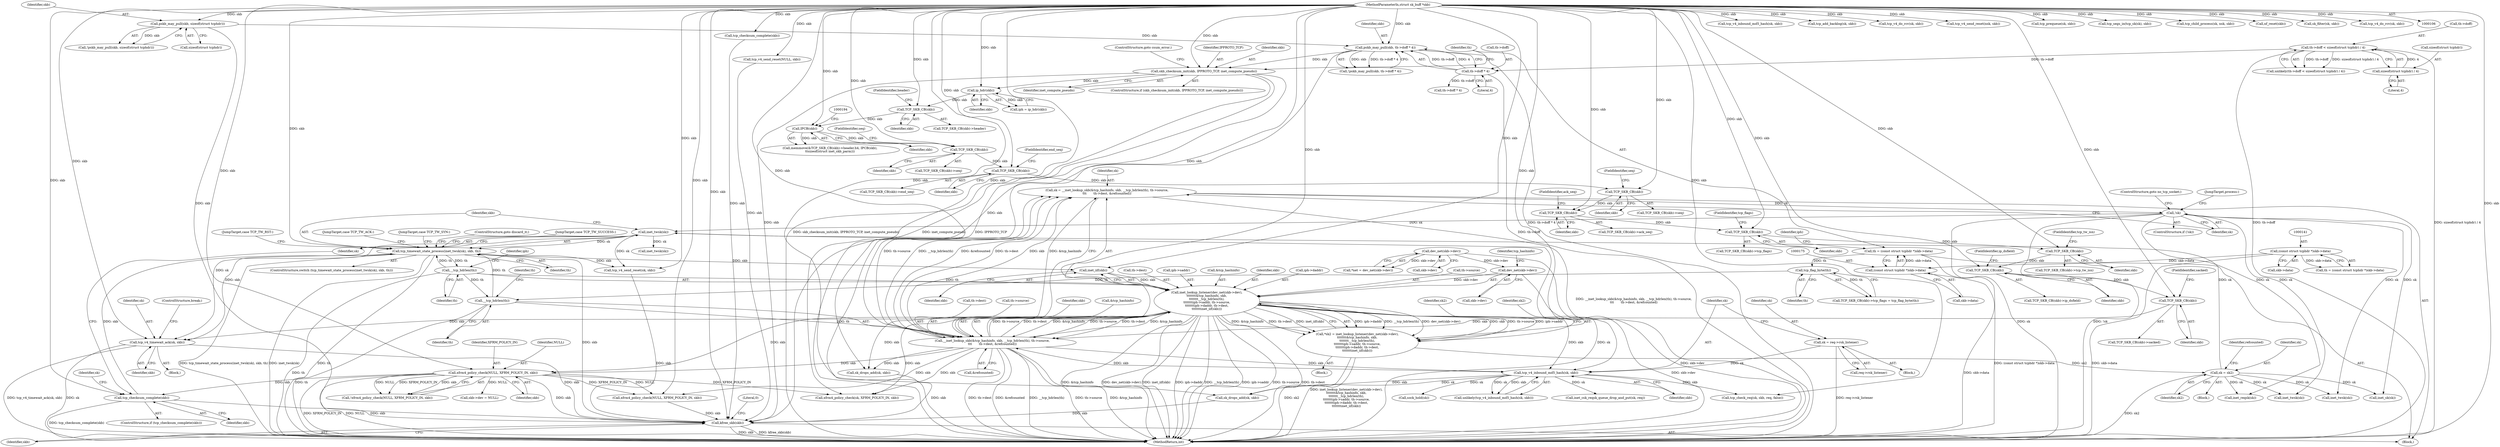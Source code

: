 digraph "0_linux_ac6e780070e30e4c35bd395acfe9191e6268bdd3@pointer" {
"1000584" [label="(Call,tcp_v4_timewait_ack(sk, skb))"];
"1000536" [label="(Call,inet_twsk(sk))"];
"1000285" [label="(Call,!sk)"];
"1000268" [label="(Call,sk = __inet_lookup_skb(&tcp_hashinfo, skb, __tcp_hdrlen(th), th->source,\n\t\t\t       th->dest, &refcounted))"];
"1000270" [label="(Call,__inet_lookup_skb(&tcp_hashinfo, skb, __tcp_hdrlen(th), th->source,\n\t\t\t       th->dest, &refcounted))"];
"1000546" [label="(Call,inet_lookup_listener(dev_net(skb->dev),\n\t\t\t\t\t\t\t&tcp_hashinfo, skb,\n\t\t\t\t\t\t\t__tcp_hdrlen(th),\n\t\t\t\t\t\t\tiph->saddr, th->source,\n\t\t\t\t\t\t\tiph->daddr, th->dest,\n\t\t\t\t\t\t\tinet_iif(skb)))"];
"1000547" [label="(Call,dev_net(skb->dev))"];
"1000112" [label="(Call,dev_net(skb->dev))"];
"1000568" [label="(Call,inet_iif(skb))"];
"1000535" [label="(Call,tcp_timewait_state_process(inet_twsk(sk), skb, th))"];
"1000527" [label="(Call,tcp_checksum_complete(skb))"];
"1000517" [label="(Call,xfrm4_policy_check(NULL, XFRM_POLICY_IN, skb))"];
"1000107" [label="(MethodParameterIn,struct sk_buff *skb)"];
"1000274" [label="(Call,__tcp_hdrlen(th))"];
"1000554" [label="(Call,__tcp_hdrlen(th))"];
"1000246" [label="(Call,tcp_flag_byte(th))"];
"1000172" [label="(Call,th = (const struct tcphdr *)skb->data)"];
"1000174" [label="(Call,(const struct tcphdr *)skb->data)"];
"1000140" [label="(Call,(const struct tcphdr *)skb->data)"];
"1000316" [label="(Call,tcp_v4_inbound_md5_hash(sk, skb))"];
"1000309" [label="(Call,sk = req->rsk_listener)"];
"1000263" [label="(Call,TCP_SKB_CB(skb))"];
"1000256" [label="(Call,TCP_SKB_CB(skb))"];
"1000250" [label="(Call,TCP_SKB_CB(skb))"];
"1000243" [label="(Call,TCP_SKB_CB(skb))"];
"1000234" [label="(Call,TCP_SKB_CB(skb))"];
"1000212" [label="(Call,TCP_SKB_CB(skb))"];
"1000207" [label="(Call,TCP_SKB_CB(skb))"];
"1000198" [label="(Call,TCP_SKB_CB(skb))"];
"1000191" [label="(Call,IPCB(skb))"];
"1000187" [label="(Call,TCP_SKB_CB(skb))"];
"1000181" [label="(Call,ip_hdr(skb))"];
"1000167" [label="(Call,skb_checksum_init(skb, IPPROTO_TCP, inet_compute_pseudo))"];
"1000158" [label="(Call,pskb_may_pull(skb, th->doff * 4))"];
"1000133" [label="(Call,pskb_may_pull(skb, sizeof(struct tcphdr)))"];
"1000160" [label="(Call,th->doff * 4)"];
"1000147" [label="(Call,th->doff < sizeof(struct tcphdr) / 4)"];
"1000151" [label="(Call,sizeof(struct tcphdr) / 4)"];
"1000576" [label="(Call,sk = sk2)"];
"1000544" [label="(Call,*sk2 = inet_lookup_listener(dev_net(skb->dev),\n\t\t\t\t\t\t\t&tcp_hashinfo, skb,\n\t\t\t\t\t\t\t__tcp_hdrlen(th),\n\t\t\t\t\t\t\tiph->saddr, th->source,\n\t\t\t\t\t\t\tiph->daddr, th->dest,\n\t\t\t\t\t\t\tinet_iif(skb)))"];
"1000501" [label="(Call,kfree_skb(skb))"];
"1000572" [label="(Block,)"];
"1000182" [label="(Identifier,skb)"];
"1000242" [label="(Call,TCP_SKB_CB(skb)->tcp_flags)"];
"1000243" [label="(Call,TCP_SKB_CB(skb))"];
"1000315" [label="(Call,unlikely(tcp_v4_inbound_md5_hash(sk, skb)))"];
"1000258" [label="(FieldIdentifier,ip_dsfield)"];
"1000311" [label="(Call,req->rsk_listener)"];
"1000151" [label="(Call,sizeof(struct tcphdr) / 4)"];
"1000186" [label="(Call,TCP_SKB_CB(skb)->header)"];
"1000257" [label="(Identifier,skb)"];
"1000273" [label="(Identifier,skb)"];
"1000212" [label="(Call,TCP_SKB_CB(skb))"];
"1000270" [label="(Call,__inet_lookup_skb(&tcp_hashinfo, skb, __tcp_hdrlen(th), th->source,\n\t\t\t       th->dest, &refcounted))"];
"1000277" [label="(Identifier,th)"];
"1000213" [label="(Identifier,skb)"];
"1000271" [label="(Call,&tcp_hashinfo)"];
"1000548" [label="(Call,skb->dev)"];
"1000404" [label="(Call,tcp_v4_inbound_md5_hash(sk, skb))"];
"1000211" [label="(Call,TCP_SKB_CB(skb)->seq)"];
"1000146" [label="(Call,unlikely(th->doff < sizeof(struct tcphdr) / 4))"];
"1000461" [label="(Call,tcp_add_backlog(sk, skb))"];
"1000541" [label="(JumpTarget,case TCP_TW_SYN:)"];
"1000265" [label="(FieldIdentifier,sacked)"];
"1000275" [label="(Identifier,th)"];
"1000587" [label="(ControlStructure,break;)"];
"1000241" [label="(Call,TCP_SKB_CB(skb)->tcp_flags = tcp_flag_byte(th))"];
"1000233" [label="(Call,TCP_SKB_CB(skb)->ack_seq)"];
"1000578" [label="(Identifier,sk2)"];
"1000154" [label="(Literal,4)"];
"1000537" [label="(Identifier,sk)"];
"1000179" [label="(Call,iph = ip_hdr(skb))"];
"1000585" [label="(Identifier,sk)"];
"1000306" [label="(Call,inet_reqsk(sk))"];
"1000176" [label="(Call,skb->data)"];
"1000571" [label="(Identifier,sk2)"];
"1000170" [label="(Identifier,inet_compute_pseudo)"];
"1000132" [label="(Call,!pskb_may_pull(skb, sizeof(struct tcphdr)))"];
"1000234" [label="(Call,TCP_SKB_CB(skb))"];
"1000209" [label="(FieldIdentifier,end_seq)"];
"1000484" [label="(Call,tcp_checksum_complete(skb))"];
"1000236" [label="(FieldIdentifier,ack_seq)"];
"1000456" [label="(Call,tcp_v4_do_rcv(sk, skb))"];
"1000227" [label="(Call,th->doff * 4)"];
"1000568" [label="(Call,inet_iif(skb))"];
"1000287" [label="(ControlStructure,goto no_tcp_socket;)"];
"1000597" [label="(ControlStructure,goto discard_it;)"];
"1000247" [label="(Identifier,th)"];
"1000334" [label="(Call,inet_csk_reqsk_queue_drop_and_put(sk, req))"];
"1000252" [label="(FieldIdentifier,tcp_tw_isn)"];
"1000398" [label="(Call,xfrm4_policy_check(sk, XFRM_POLICY_IN, skb))"];
"1000167" [label="(Call,skb_checksum_init(skb, IPPROTO_TCP, inet_compute_pseudo))"];
"1000256" [label="(Call,TCP_SKB_CB(skb))"];
"1000371" [label="(Call,tcp_v4_send_reset(nsk, skb))"];
"1000206" [label="(Call,TCP_SKB_CB(skb)->end_seq)"];
"1000171" [label="(ControlStructure,goto csum_error;)"];
"1000527" [label="(Call,tcp_checksum_complete(skb))"];
"1000189" [label="(FieldIdentifier,header)"];
"1000251" [label="(Identifier,skb)"];
"1000520" [label="(Identifier,skb)"];
"1000596" [label="(JumpTarget,case TCP_TW_SUCCESS:)"];
"1000161" [label="(Call,th->doff)"];
"1000546" [label="(Call,inet_lookup_listener(dev_net(skb->dev),\n\t\t\t\t\t\t\t&tcp_hashinfo, skb,\n\t\t\t\t\t\t\t__tcp_hdrlen(th),\n\t\t\t\t\t\t\tiph->saddr, th->source,\n\t\t\t\t\t\t\tiph->daddr, th->dest,\n\t\t\t\t\t\t\tinet_iif(skb)))"];
"1000142" [label="(Call,skb->data)"];
"1000164" [label="(Literal,4)"];
"1000309" [label="(Call,sk = req->rsk_listener)"];
"1000160" [label="(Call,th->doff * 4)"];
"1000169" [label="(Identifier,IPPROTO_TCP)"];
"1000542" [label="(Block,)"];
"1000200" [label="(FieldIdentifier,seq)"];
"1000264" [label="(Identifier,skb)"];
"1000245" [label="(FieldIdentifier,tcp_flags)"];
"1000557" [label="(Identifier,iph)"];
"1000544" [label="(Call,*sk2 = inet_lookup_listener(dev_net(skb->dev),\n\t\t\t\t\t\t\t&tcp_hashinfo, skb,\n\t\t\t\t\t\t\t__tcp_hdrlen(th),\n\t\t\t\t\t\t\tiph->saddr, th->source,\n\t\t\t\t\t\t\tiph->daddr, th->dest,\n\t\t\t\t\t\t\tinet_iif(skb)))"];
"1000588" [label="(JumpTarget,case TCP_TW_RST:)"];
"1000168" [label="(Identifier,skb)"];
"1000451" [label="(Call,tcp_prequeue(sk, skb))"];
"1000244" [label="(Identifier,skb)"];
"1000263" [label="(Call,TCP_SKB_CB(skb))"];
"1000288" [label="(JumpTarget,process:)"];
"1000547" [label="(Call,dev_net(skb->dev))"];
"1000192" [label="(Identifier,skb)"];
"1000310" [label="(Identifier,sk)"];
"1000523" [label="(Call,inet_twsk(sk))"];
"1000318" [label="(Identifier,skb)"];
"1000285" [label="(Call,!sk)"];
"1000279" [label="(Call,th->dest)"];
"1000497" [label="(Call,tcp_v4_send_reset(NULL, skb))"];
"1000250" [label="(Call,TCP_SKB_CB(skb))"];
"1000437" [label="(Call,tcp_segs_in(tcp_sk(sk), skb))"];
"1000586" [label="(Identifier,skb)"];
"1000345" [label="(Call,tcp_check_req(sk, skb, req, false))"];
"1000366" [label="(Call,tcp_child_process(sk, nsk, skb))"];
"1000540" [label="(Block,)"];
"1000531" [label="(Call,inet_twsk(sk))"];
"1000517" [label="(Call,xfrm4_policy_check(NULL, XFRM_POLICY_IN, skb))"];
"1000249" [label="(Call,TCP_SKB_CB(skb)->tcp_tw_isn)"];
"1000545" [label="(Identifier,sk2)"];
"1000157" [label="(Call,!pskb_may_pull(skb, th->doff * 4))"];
"1000553" [label="(Identifier,skb)"];
"1000110" [label="(Call,*net = dev_net(skb->dev))"];
"1000535" [label="(Call,tcp_timewait_state_process(inet_twsk(sk), skb, th))"];
"1000574" [label="(Call,inet_twsk(sk))"];
"1000538" [label="(Identifier,skb)"];
"1000536" [label="(Call,inet_twsk(sk))"];
"1000148" [label="(Call,th->doff)"];
"1000108" [label="(Block,)"];
"1000147" [label="(Call,th->doff < sizeof(struct tcphdr) / 4)"];
"1000320" [label="(Call,sk_drops_add(sk, skb))"];
"1000183" [label="(Call,memmove(&TCP_SKB_CB(skb)->header.h4, IPCB(skb),\n\t\tsizeof(struct inet_skb_parm)))"];
"1000133" [label="(Call,pskb_may_pull(skb, sizeof(struct tcphdr)))"];
"1000554" [label="(Call,__tcp_hdrlen(th))"];
"1000107" [label="(MethodParameterIn,struct sk_buff *skb)"];
"1000539" [label="(Identifier,th)"];
"1000532" [label="(Identifier,sk)"];
"1000282" [label="(Call,&refcounted)"];
"1000269" [label="(Identifier,sk)"];
"1000338" [label="(Call,sock_hold(sk))"];
"1000268" [label="(Call,sk = __inet_lookup_skb(&tcp_hashinfo, skb, __tcp_hdrlen(th), th->source,\n\t\t\t       th->dest, &refcounted))"];
"1000274" [label="(Call,__tcp_hdrlen(th))"];
"1000408" [label="(Call,nf_reset(skb))"];
"1000516" [label="(Call,!xfrm4_policy_check(NULL, XFRM_POLICY_IN, skb))"];
"1000174" [label="(Call,(const struct tcphdr *)skb->data)"];
"1000134" [label="(Identifier,skb)"];
"1000276" [label="(Call,th->source)"];
"1000152" [label="(Call,sizeof(struct tcphdr))"];
"1000317" [label="(Identifier,sk)"];
"1000158" [label="(Call,pskb_may_pull(skb, th->doff * 4))"];
"1000208" [label="(Identifier,skb)"];
"1000262" [label="(Call,TCP_SKB_CB(skb)->sacked)"];
"1000519" [label="(Identifier,XFRM_POLICY_IN)"];
"1000569" [label="(Identifier,skb)"];
"1000197" [label="(Call,TCP_SKB_CB(skb)->seq)"];
"1000166" [label="(ControlStructure,if (skb_checksum_init(skb, IPPROTO_TCP, inet_compute_pseudo)))"];
"1000388" [label="(Call,inet_sk(sk))"];
"1000188" [label="(Identifier,skb)"];
"1000198" [label="(Call,TCP_SKB_CB(skb))"];
"1000562" [label="(Call,iph->daddr)"];
"1000559" [label="(Call,th->source)"];
"1000316" [label="(Call,tcp_v4_inbound_md5_hash(sk, skb))"];
"1000526" [label="(ControlStructure,if (tcp_checksum_complete(skb)))"];
"1000246" [label="(Call,tcp_flag_byte(th))"];
"1000191" [label="(Call,IPCB(skb))"];
"1000411" [label="(Call,sk_filter(sk, skb))"];
"1000552" [label="(Identifier,tcp_hashinfo)"];
"1000577" [label="(Identifier,sk)"];
"1000576" [label="(Call,sk = sk2)"];
"1000584" [label="(Call,tcp_v4_timewait_ack(sk, skb))"];
"1000555" [label="(Identifier,th)"];
"1000478" [label="(Call,xfrm4_policy_check(NULL, XFRM_POLICY_IN, skb))"];
"1000180" [label="(Identifier,iph)"];
"1000284" [label="(ControlStructure,if (!sk))"];
"1000565" [label="(Call,th->dest)"];
"1000518" [label="(Identifier,NULL)"];
"1000502" [label="(Identifier,skb)"];
"1000140" [label="(Call,(const struct tcphdr *)skb->data)"];
"1000286" [label="(Identifier,sk)"];
"1000113" [label="(Call,skb->dev)"];
"1000504" [label="(Literal,0)"];
"1000589" [label="(Call,tcp_v4_send_reset(sk, skb))"];
"1000138" [label="(Call,th = (const struct tcphdr *)skb->data)"];
"1000214" [label="(FieldIdentifier,seq)"];
"1000135" [label="(Call,sizeof(struct tcphdr))"];
"1000501" [label="(Call,kfree_skb(skb))"];
"1000556" [label="(Call,iph->saddr)"];
"1000207" [label="(Call,TCP_SKB_CB(skb))"];
"1000159" [label="(Identifier,skb)"];
"1000187" [label="(Call,TCP_SKB_CB(skb))"];
"1000506" [label="(Call,sk_drops_add(sk, skb))"];
"1000112" [label="(Call,dev_net(skb->dev))"];
"1000255" [label="(Call,TCP_SKB_CB(skb)->ip_dsfield)"];
"1000429" [label="(Call,tcp_v4_do_rcv(sk, skb))"];
"1000235" [label="(Identifier,skb)"];
"1000580" [label="(Identifier,refcounted)"];
"1000551" [label="(Call,&tcp_hashinfo)"];
"1000528" [label="(Identifier,skb)"];
"1000598" [label="(MethodReturn,int)"];
"1000173" [label="(Identifier,th)"];
"1000415" [label="(Call,skb->dev = NULL)"];
"1000172" [label="(Call,th = (const struct tcphdr *)skb->data)"];
"1000199" [label="(Identifier,skb)"];
"1000534" [label="(ControlStructure,switch (tcp_timewait_state_process(inet_twsk(sk), skb, th)))"];
"1000583" [label="(JumpTarget,case TCP_TW_ACK:)"];
"1000181" [label="(Call,ip_hdr(skb))"];
"1000302" [label="(Block,)"];
"1000584" -> "1000540"  [label="AST: "];
"1000584" -> "1000586"  [label="CFG: "];
"1000585" -> "1000584"  [label="AST: "];
"1000586" -> "1000584"  [label="AST: "];
"1000587" -> "1000584"  [label="CFG: "];
"1000584" -> "1000598"  [label="DDG: tcp_v4_timewait_ack(sk, skb)"];
"1000584" -> "1000598"  [label="DDG: sk"];
"1000584" -> "1000501"  [label="DDG: skb"];
"1000536" -> "1000584"  [label="DDG: sk"];
"1000546" -> "1000584"  [label="DDG: skb"];
"1000535" -> "1000584"  [label="DDG: skb"];
"1000107" -> "1000584"  [label="DDG: skb"];
"1000536" -> "1000535"  [label="AST: "];
"1000536" -> "1000537"  [label="CFG: "];
"1000537" -> "1000536"  [label="AST: "];
"1000538" -> "1000536"  [label="CFG: "];
"1000536" -> "1000598"  [label="DDG: sk"];
"1000536" -> "1000535"  [label="DDG: sk"];
"1000285" -> "1000536"  [label="DDG: sk"];
"1000576" -> "1000536"  [label="DDG: sk"];
"1000536" -> "1000574"  [label="DDG: sk"];
"1000536" -> "1000589"  [label="DDG: sk"];
"1000285" -> "1000284"  [label="AST: "];
"1000285" -> "1000286"  [label="CFG: "];
"1000286" -> "1000285"  [label="AST: "];
"1000287" -> "1000285"  [label="CFG: "];
"1000288" -> "1000285"  [label="CFG: "];
"1000285" -> "1000598"  [label="DDG: sk"];
"1000285" -> "1000598"  [label="DDG: !sk"];
"1000268" -> "1000285"  [label="DDG: sk"];
"1000285" -> "1000306"  [label="DDG: sk"];
"1000285" -> "1000388"  [label="DDG: sk"];
"1000285" -> "1000523"  [label="DDG: sk"];
"1000285" -> "1000531"  [label="DDG: sk"];
"1000268" -> "1000108"  [label="AST: "];
"1000268" -> "1000270"  [label="CFG: "];
"1000269" -> "1000268"  [label="AST: "];
"1000270" -> "1000268"  [label="AST: "];
"1000286" -> "1000268"  [label="CFG: "];
"1000268" -> "1000598"  [label="DDG: __inet_lookup_skb(&tcp_hashinfo, skb, __tcp_hdrlen(th), th->source,\n\t\t\t       th->dest, &refcounted)"];
"1000270" -> "1000268"  [label="DDG: skb"];
"1000270" -> "1000268"  [label="DDG: &tcp_hashinfo"];
"1000270" -> "1000268"  [label="DDG: th->source"];
"1000270" -> "1000268"  [label="DDG: __tcp_hdrlen(th)"];
"1000270" -> "1000268"  [label="DDG: &refcounted"];
"1000270" -> "1000268"  [label="DDG: th->dest"];
"1000270" -> "1000282"  [label="CFG: "];
"1000271" -> "1000270"  [label="AST: "];
"1000273" -> "1000270"  [label="AST: "];
"1000274" -> "1000270"  [label="AST: "];
"1000276" -> "1000270"  [label="AST: "];
"1000279" -> "1000270"  [label="AST: "];
"1000282" -> "1000270"  [label="AST: "];
"1000270" -> "1000598"  [label="DDG: &refcounted"];
"1000270" -> "1000598"  [label="DDG: __tcp_hdrlen(th)"];
"1000270" -> "1000598"  [label="DDG: th->source"];
"1000270" -> "1000598"  [label="DDG: &tcp_hashinfo"];
"1000270" -> "1000598"  [label="DDG: th->dest"];
"1000546" -> "1000270"  [label="DDG: &tcp_hashinfo"];
"1000546" -> "1000270"  [label="DDG: th->source"];
"1000546" -> "1000270"  [label="DDG: th->dest"];
"1000316" -> "1000270"  [label="DDG: skb"];
"1000263" -> "1000270"  [label="DDG: skb"];
"1000107" -> "1000270"  [label="DDG: skb"];
"1000274" -> "1000270"  [label="DDG: th"];
"1000270" -> "1000316"  [label="DDG: skb"];
"1000270" -> "1000398"  [label="DDG: skb"];
"1000270" -> "1000478"  [label="DDG: skb"];
"1000270" -> "1000506"  [label="DDG: skb"];
"1000270" -> "1000517"  [label="DDG: skb"];
"1000270" -> "1000546"  [label="DDG: &tcp_hashinfo"];
"1000270" -> "1000546"  [label="DDG: th->source"];
"1000270" -> "1000546"  [label="DDG: th->dest"];
"1000546" -> "1000544"  [label="AST: "];
"1000546" -> "1000568"  [label="CFG: "];
"1000547" -> "1000546"  [label="AST: "];
"1000551" -> "1000546"  [label="AST: "];
"1000553" -> "1000546"  [label="AST: "];
"1000554" -> "1000546"  [label="AST: "];
"1000556" -> "1000546"  [label="AST: "];
"1000559" -> "1000546"  [label="AST: "];
"1000562" -> "1000546"  [label="AST: "];
"1000565" -> "1000546"  [label="AST: "];
"1000568" -> "1000546"  [label="AST: "];
"1000544" -> "1000546"  [label="CFG: "];
"1000546" -> "1000598"  [label="DDG: inet_iif(skb)"];
"1000546" -> "1000598"  [label="DDG: iph->daddr"];
"1000546" -> "1000598"  [label="DDG: __tcp_hdrlen(th)"];
"1000546" -> "1000598"  [label="DDG: iph->saddr"];
"1000546" -> "1000598"  [label="DDG: th->source"];
"1000546" -> "1000598"  [label="DDG: th->dest"];
"1000546" -> "1000598"  [label="DDG: &tcp_hashinfo"];
"1000546" -> "1000598"  [label="DDG: dev_net(skb->dev)"];
"1000546" -> "1000316"  [label="DDG: skb"];
"1000546" -> "1000398"  [label="DDG: skb"];
"1000546" -> "1000506"  [label="DDG: skb"];
"1000546" -> "1000517"  [label="DDG: skb"];
"1000546" -> "1000544"  [label="DDG: iph->daddr"];
"1000546" -> "1000544"  [label="DDG: __tcp_hdrlen(th)"];
"1000546" -> "1000544"  [label="DDG: dev_net(skb->dev)"];
"1000546" -> "1000544"  [label="DDG: skb"];
"1000546" -> "1000544"  [label="DDG: th->source"];
"1000546" -> "1000544"  [label="DDG: iph->saddr"];
"1000546" -> "1000544"  [label="DDG: &tcp_hashinfo"];
"1000546" -> "1000544"  [label="DDG: th->dest"];
"1000546" -> "1000544"  [label="DDG: inet_iif(skb)"];
"1000547" -> "1000546"  [label="DDG: skb->dev"];
"1000568" -> "1000546"  [label="DDG: skb"];
"1000107" -> "1000546"  [label="DDG: skb"];
"1000554" -> "1000546"  [label="DDG: th"];
"1000547" -> "1000548"  [label="CFG: "];
"1000548" -> "1000547"  [label="AST: "];
"1000552" -> "1000547"  [label="CFG: "];
"1000547" -> "1000598"  [label="DDG: skb->dev"];
"1000112" -> "1000547"  [label="DDG: skb->dev"];
"1000112" -> "1000110"  [label="AST: "];
"1000112" -> "1000113"  [label="CFG: "];
"1000113" -> "1000112"  [label="AST: "];
"1000110" -> "1000112"  [label="CFG: "];
"1000112" -> "1000598"  [label="DDG: skb->dev"];
"1000112" -> "1000110"  [label="DDG: skb->dev"];
"1000568" -> "1000569"  [label="CFG: "];
"1000569" -> "1000568"  [label="AST: "];
"1000535" -> "1000568"  [label="DDG: skb"];
"1000107" -> "1000568"  [label="DDG: skb"];
"1000535" -> "1000534"  [label="AST: "];
"1000535" -> "1000539"  [label="CFG: "];
"1000538" -> "1000535"  [label="AST: "];
"1000539" -> "1000535"  [label="AST: "];
"1000541" -> "1000535"  [label="CFG: "];
"1000583" -> "1000535"  [label="CFG: "];
"1000588" -> "1000535"  [label="CFG: "];
"1000596" -> "1000535"  [label="CFG: "];
"1000597" -> "1000535"  [label="CFG: "];
"1000535" -> "1000598"  [label="DDG: inet_twsk(sk)"];
"1000535" -> "1000598"  [label="DDG: th"];
"1000535" -> "1000598"  [label="DDG: tcp_timewait_state_process(inet_twsk(sk), skb, th)"];
"1000535" -> "1000501"  [label="DDG: skb"];
"1000527" -> "1000535"  [label="DDG: skb"];
"1000107" -> "1000535"  [label="DDG: skb"];
"1000274" -> "1000535"  [label="DDG: th"];
"1000554" -> "1000535"  [label="DDG: th"];
"1000535" -> "1000554"  [label="DDG: th"];
"1000535" -> "1000589"  [label="DDG: skb"];
"1000527" -> "1000526"  [label="AST: "];
"1000527" -> "1000528"  [label="CFG: "];
"1000528" -> "1000527"  [label="AST: "];
"1000532" -> "1000527"  [label="CFG: "];
"1000537" -> "1000527"  [label="CFG: "];
"1000527" -> "1000598"  [label="DDG: tcp_checksum_complete(skb)"];
"1000527" -> "1000501"  [label="DDG: skb"];
"1000517" -> "1000527"  [label="DDG: skb"];
"1000107" -> "1000527"  [label="DDG: skb"];
"1000517" -> "1000516"  [label="AST: "];
"1000517" -> "1000520"  [label="CFG: "];
"1000518" -> "1000517"  [label="AST: "];
"1000519" -> "1000517"  [label="AST: "];
"1000520" -> "1000517"  [label="AST: "];
"1000516" -> "1000517"  [label="CFG: "];
"1000517" -> "1000598"  [label="DDG: XFRM_POLICY_IN"];
"1000517" -> "1000598"  [label="DDG: NULL"];
"1000517" -> "1000398"  [label="DDG: XFRM_POLICY_IN"];
"1000517" -> "1000415"  [label="DDG: NULL"];
"1000517" -> "1000478"  [label="DDG: NULL"];
"1000517" -> "1000478"  [label="DDG: XFRM_POLICY_IN"];
"1000517" -> "1000501"  [label="DDG: skb"];
"1000517" -> "1000516"  [label="DDG: NULL"];
"1000517" -> "1000516"  [label="DDG: XFRM_POLICY_IN"];
"1000517" -> "1000516"  [label="DDG: skb"];
"1000107" -> "1000517"  [label="DDG: skb"];
"1000107" -> "1000106"  [label="AST: "];
"1000107" -> "1000598"  [label="DDG: skb"];
"1000107" -> "1000133"  [label="DDG: skb"];
"1000107" -> "1000158"  [label="DDG: skb"];
"1000107" -> "1000167"  [label="DDG: skb"];
"1000107" -> "1000181"  [label="DDG: skb"];
"1000107" -> "1000187"  [label="DDG: skb"];
"1000107" -> "1000191"  [label="DDG: skb"];
"1000107" -> "1000198"  [label="DDG: skb"];
"1000107" -> "1000207"  [label="DDG: skb"];
"1000107" -> "1000212"  [label="DDG: skb"];
"1000107" -> "1000234"  [label="DDG: skb"];
"1000107" -> "1000243"  [label="DDG: skb"];
"1000107" -> "1000250"  [label="DDG: skb"];
"1000107" -> "1000256"  [label="DDG: skb"];
"1000107" -> "1000263"  [label="DDG: skb"];
"1000107" -> "1000316"  [label="DDG: skb"];
"1000107" -> "1000320"  [label="DDG: skb"];
"1000107" -> "1000345"  [label="DDG: skb"];
"1000107" -> "1000366"  [label="DDG: skb"];
"1000107" -> "1000371"  [label="DDG: skb"];
"1000107" -> "1000398"  [label="DDG: skb"];
"1000107" -> "1000404"  [label="DDG: skb"];
"1000107" -> "1000408"  [label="DDG: skb"];
"1000107" -> "1000411"  [label="DDG: skb"];
"1000107" -> "1000429"  [label="DDG: skb"];
"1000107" -> "1000437"  [label="DDG: skb"];
"1000107" -> "1000451"  [label="DDG: skb"];
"1000107" -> "1000456"  [label="DDG: skb"];
"1000107" -> "1000461"  [label="DDG: skb"];
"1000107" -> "1000478"  [label="DDG: skb"];
"1000107" -> "1000484"  [label="DDG: skb"];
"1000107" -> "1000497"  [label="DDG: skb"];
"1000107" -> "1000501"  [label="DDG: skb"];
"1000107" -> "1000506"  [label="DDG: skb"];
"1000107" -> "1000589"  [label="DDG: skb"];
"1000274" -> "1000275"  [label="CFG: "];
"1000275" -> "1000274"  [label="AST: "];
"1000277" -> "1000274"  [label="CFG: "];
"1000274" -> "1000598"  [label="DDG: th"];
"1000554" -> "1000274"  [label="DDG: th"];
"1000246" -> "1000274"  [label="DDG: th"];
"1000554" -> "1000555"  [label="CFG: "];
"1000555" -> "1000554"  [label="AST: "];
"1000557" -> "1000554"  [label="CFG: "];
"1000554" -> "1000598"  [label="DDG: th"];
"1000246" -> "1000241"  [label="AST: "];
"1000246" -> "1000247"  [label="CFG: "];
"1000247" -> "1000246"  [label="AST: "];
"1000241" -> "1000246"  [label="CFG: "];
"1000246" -> "1000241"  [label="DDG: th"];
"1000172" -> "1000246"  [label="DDG: th"];
"1000172" -> "1000108"  [label="AST: "];
"1000172" -> "1000174"  [label="CFG: "];
"1000173" -> "1000172"  [label="AST: "];
"1000174" -> "1000172"  [label="AST: "];
"1000180" -> "1000172"  [label="CFG: "];
"1000172" -> "1000598"  [label="DDG: (const struct tcphdr *)skb->data"];
"1000174" -> "1000172"  [label="DDG: skb->data"];
"1000174" -> "1000176"  [label="CFG: "];
"1000175" -> "1000174"  [label="AST: "];
"1000176" -> "1000174"  [label="AST: "];
"1000174" -> "1000598"  [label="DDG: skb->data"];
"1000140" -> "1000174"  [label="DDG: skb->data"];
"1000140" -> "1000138"  [label="AST: "];
"1000140" -> "1000142"  [label="CFG: "];
"1000141" -> "1000140"  [label="AST: "];
"1000142" -> "1000140"  [label="AST: "];
"1000138" -> "1000140"  [label="CFG: "];
"1000140" -> "1000598"  [label="DDG: skb->data"];
"1000140" -> "1000138"  [label="DDG: skb->data"];
"1000316" -> "1000315"  [label="AST: "];
"1000316" -> "1000318"  [label="CFG: "];
"1000317" -> "1000316"  [label="AST: "];
"1000318" -> "1000316"  [label="AST: "];
"1000315" -> "1000316"  [label="CFG: "];
"1000316" -> "1000315"  [label="DDG: sk"];
"1000316" -> "1000315"  [label="DDG: skb"];
"1000309" -> "1000316"  [label="DDG: sk"];
"1000316" -> "1000320"  [label="DDG: sk"];
"1000316" -> "1000320"  [label="DDG: skb"];
"1000316" -> "1000334"  [label="DDG: sk"];
"1000316" -> "1000338"  [label="DDG: sk"];
"1000316" -> "1000345"  [label="DDG: skb"];
"1000309" -> "1000302"  [label="AST: "];
"1000309" -> "1000311"  [label="CFG: "];
"1000310" -> "1000309"  [label="AST: "];
"1000311" -> "1000309"  [label="AST: "];
"1000317" -> "1000309"  [label="CFG: "];
"1000309" -> "1000598"  [label="DDG: req->rsk_listener"];
"1000263" -> "1000262"  [label="AST: "];
"1000263" -> "1000264"  [label="CFG: "];
"1000264" -> "1000263"  [label="AST: "];
"1000265" -> "1000263"  [label="CFG: "];
"1000256" -> "1000263"  [label="DDG: skb"];
"1000256" -> "1000255"  [label="AST: "];
"1000256" -> "1000257"  [label="CFG: "];
"1000257" -> "1000256"  [label="AST: "];
"1000258" -> "1000256"  [label="CFG: "];
"1000250" -> "1000256"  [label="DDG: skb"];
"1000250" -> "1000249"  [label="AST: "];
"1000250" -> "1000251"  [label="CFG: "];
"1000251" -> "1000250"  [label="AST: "];
"1000252" -> "1000250"  [label="CFG: "];
"1000243" -> "1000250"  [label="DDG: skb"];
"1000243" -> "1000242"  [label="AST: "];
"1000243" -> "1000244"  [label="CFG: "];
"1000244" -> "1000243"  [label="AST: "];
"1000245" -> "1000243"  [label="CFG: "];
"1000234" -> "1000243"  [label="DDG: skb"];
"1000234" -> "1000233"  [label="AST: "];
"1000234" -> "1000235"  [label="CFG: "];
"1000235" -> "1000234"  [label="AST: "];
"1000236" -> "1000234"  [label="CFG: "];
"1000212" -> "1000234"  [label="DDG: skb"];
"1000212" -> "1000211"  [label="AST: "];
"1000212" -> "1000213"  [label="CFG: "];
"1000213" -> "1000212"  [label="AST: "];
"1000214" -> "1000212"  [label="CFG: "];
"1000207" -> "1000212"  [label="DDG: skb"];
"1000207" -> "1000206"  [label="AST: "];
"1000207" -> "1000208"  [label="CFG: "];
"1000208" -> "1000207"  [label="AST: "];
"1000209" -> "1000207"  [label="CFG: "];
"1000198" -> "1000207"  [label="DDG: skb"];
"1000198" -> "1000197"  [label="AST: "];
"1000198" -> "1000199"  [label="CFG: "];
"1000199" -> "1000198"  [label="AST: "];
"1000200" -> "1000198"  [label="CFG: "];
"1000191" -> "1000198"  [label="DDG: skb"];
"1000191" -> "1000183"  [label="AST: "];
"1000191" -> "1000192"  [label="CFG: "];
"1000192" -> "1000191"  [label="AST: "];
"1000194" -> "1000191"  [label="CFG: "];
"1000191" -> "1000183"  [label="DDG: skb"];
"1000187" -> "1000191"  [label="DDG: skb"];
"1000187" -> "1000186"  [label="AST: "];
"1000187" -> "1000188"  [label="CFG: "];
"1000188" -> "1000187"  [label="AST: "];
"1000189" -> "1000187"  [label="CFG: "];
"1000181" -> "1000187"  [label="DDG: skb"];
"1000181" -> "1000179"  [label="AST: "];
"1000181" -> "1000182"  [label="CFG: "];
"1000182" -> "1000181"  [label="AST: "];
"1000179" -> "1000181"  [label="CFG: "];
"1000181" -> "1000179"  [label="DDG: skb"];
"1000167" -> "1000181"  [label="DDG: skb"];
"1000167" -> "1000166"  [label="AST: "];
"1000167" -> "1000170"  [label="CFG: "];
"1000168" -> "1000167"  [label="AST: "];
"1000169" -> "1000167"  [label="AST: "];
"1000170" -> "1000167"  [label="AST: "];
"1000171" -> "1000167"  [label="CFG: "];
"1000173" -> "1000167"  [label="CFG: "];
"1000167" -> "1000598"  [label="DDG: IPPROTO_TCP"];
"1000167" -> "1000598"  [label="DDG: skb_checksum_init(skb, IPPROTO_TCP, inet_compute_pseudo)"];
"1000167" -> "1000598"  [label="DDG: inet_compute_pseudo"];
"1000158" -> "1000167"  [label="DDG: skb"];
"1000167" -> "1000501"  [label="DDG: skb"];
"1000158" -> "1000157"  [label="AST: "];
"1000158" -> "1000160"  [label="CFG: "];
"1000159" -> "1000158"  [label="AST: "];
"1000160" -> "1000158"  [label="AST: "];
"1000157" -> "1000158"  [label="CFG: "];
"1000158" -> "1000598"  [label="DDG: th->doff * 4"];
"1000158" -> "1000157"  [label="DDG: skb"];
"1000158" -> "1000157"  [label="DDG: th->doff * 4"];
"1000133" -> "1000158"  [label="DDG: skb"];
"1000160" -> "1000158"  [label="DDG: th->doff"];
"1000160" -> "1000158"  [label="DDG: 4"];
"1000158" -> "1000501"  [label="DDG: skb"];
"1000133" -> "1000132"  [label="AST: "];
"1000133" -> "1000135"  [label="CFG: "];
"1000134" -> "1000133"  [label="AST: "];
"1000135" -> "1000133"  [label="AST: "];
"1000132" -> "1000133"  [label="CFG: "];
"1000133" -> "1000132"  [label="DDG: skb"];
"1000133" -> "1000501"  [label="DDG: skb"];
"1000160" -> "1000164"  [label="CFG: "];
"1000161" -> "1000160"  [label="AST: "];
"1000164" -> "1000160"  [label="AST: "];
"1000160" -> "1000598"  [label="DDG: th->doff"];
"1000147" -> "1000160"  [label="DDG: th->doff"];
"1000160" -> "1000227"  [label="DDG: th->doff"];
"1000147" -> "1000146"  [label="AST: "];
"1000147" -> "1000151"  [label="CFG: "];
"1000148" -> "1000147"  [label="AST: "];
"1000151" -> "1000147"  [label="AST: "];
"1000146" -> "1000147"  [label="CFG: "];
"1000147" -> "1000598"  [label="DDG: sizeof(struct tcphdr) / 4"];
"1000147" -> "1000598"  [label="DDG: th->doff"];
"1000147" -> "1000146"  [label="DDG: th->doff"];
"1000147" -> "1000146"  [label="DDG: sizeof(struct tcphdr) / 4"];
"1000151" -> "1000147"  [label="DDG: 4"];
"1000151" -> "1000154"  [label="CFG: "];
"1000152" -> "1000151"  [label="AST: "];
"1000154" -> "1000151"  [label="AST: "];
"1000576" -> "1000572"  [label="AST: "];
"1000576" -> "1000578"  [label="CFG: "];
"1000577" -> "1000576"  [label="AST: "];
"1000578" -> "1000576"  [label="AST: "];
"1000580" -> "1000576"  [label="CFG: "];
"1000576" -> "1000598"  [label="DDG: sk2"];
"1000576" -> "1000306"  [label="DDG: sk"];
"1000576" -> "1000388"  [label="DDG: sk"];
"1000576" -> "1000523"  [label="DDG: sk"];
"1000576" -> "1000531"  [label="DDG: sk"];
"1000544" -> "1000576"  [label="DDG: sk2"];
"1000544" -> "1000542"  [label="AST: "];
"1000545" -> "1000544"  [label="AST: "];
"1000571" -> "1000544"  [label="CFG: "];
"1000544" -> "1000598"  [label="DDG: inet_lookup_listener(dev_net(skb->dev),\n\t\t\t\t\t\t\t&tcp_hashinfo, skb,\n\t\t\t\t\t\t\t__tcp_hdrlen(th),\n\t\t\t\t\t\t\tiph->saddr, th->source,\n\t\t\t\t\t\t\tiph->daddr, th->dest,\n\t\t\t\t\t\t\tinet_iif(skb))"];
"1000544" -> "1000598"  [label="DDG: sk2"];
"1000501" -> "1000108"  [label="AST: "];
"1000501" -> "1000502"  [label="CFG: "];
"1000502" -> "1000501"  [label="AST: "];
"1000504" -> "1000501"  [label="CFG: "];
"1000501" -> "1000598"  [label="DDG: skb"];
"1000501" -> "1000598"  [label="DDG: kfree_skb(skb)"];
"1000320" -> "1000501"  [label="DDG: skb"];
"1000478" -> "1000501"  [label="DDG: skb"];
"1000589" -> "1000501"  [label="DDG: skb"];
"1000497" -> "1000501"  [label="DDG: skb"];
"1000506" -> "1000501"  [label="DDG: skb"];
"1000484" -> "1000501"  [label="DDG: skb"];
}
